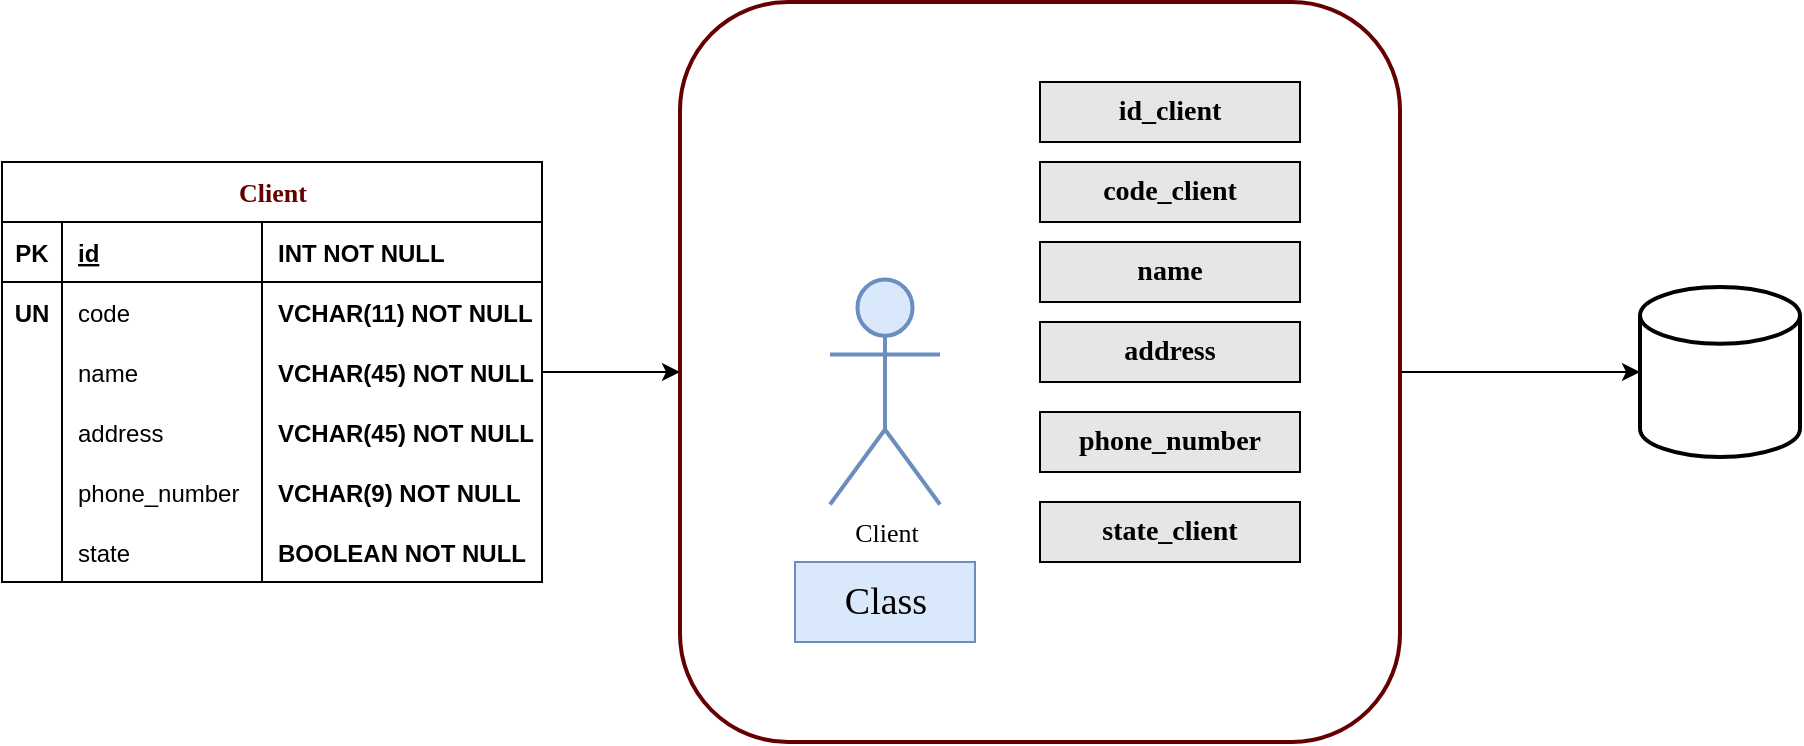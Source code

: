 <mxfile version="14.5.3" type="github">
  <diagram id="8Nvgd8Eab-I_yYJ0Jjzt" name="Page-1">
    <mxGraphModel dx="1319" dy="953" grid="0" gridSize="10" guides="1" tooltips="1" connect="1" arrows="1" fold="1" page="0" pageScale="1" pageWidth="827" pageHeight="1169" math="0" shadow="0">
      <root>
        <mxCell id="0" />
        <mxCell id="1" parent="0" />
        <mxCell id="LH-airkl6y37wP08uyL1-121" style="edgeStyle=orthogonalEdgeStyle;rounded=0;orthogonalLoop=1;jettySize=auto;html=1;fontFamily=JetBrains Mono;fontSource=https%3A%2F%2Ffonts.googleapis.com%2Fcss%3Ffamily%3DJetBrains%2BMono;fontSize=14;fontColor=#000000;" edge="1" parent="1" source="LH-airkl6y37wP08uyL1-119" target="LH-airkl6y37wP08uyL1-120">
          <mxGeometry relative="1" as="geometry" />
        </mxCell>
        <mxCell id="LH-airkl6y37wP08uyL1-119" value="" style="rounded=1;whiteSpace=wrap;html=1;shadow=0;labelBackgroundColor=#E6E6E6;sketch=0;strokeWidth=2;gradientColor=none;fontFamily=JetBrains Mono;fontSource=https%3A%2F%2Ffonts.googleapis.com%2Fcss%3Ffamily%3DJetBrains%2BMono;fontSize=14;fontColor=#000000;align=center;fillColor=#FFFFFF;strokeColor=#660000;" vertex="1" parent="1">
          <mxGeometry x="380" width="360" height="370" as="geometry" />
        </mxCell>
        <mxCell id="LH-airkl6y37wP08uyL1-34" value="" style="edgeStyle=orthogonalEdgeStyle;rounded=0;orthogonalLoop=1;jettySize=auto;html=1;fontFamily=JetBrains Mono;fontSource=https%3A%2F%2Ffonts.googleapis.com%2Fcss%3Ffamily%3DJetBrains%2BMono;fontSize=13;fontColor=#3399FF;" edge="1" parent="1" source="LH-airkl6y37wP08uyL1-16">
          <mxGeometry relative="1" as="geometry">
            <mxPoint x="350" y="185" as="targetPoint" />
          </mxGeometry>
        </mxCell>
        <mxCell id="LH-airkl6y37wP08uyL1-42" value="&lt;font style=&quot;font-size: 13px&quot;&gt;Client&lt;/font&gt;" style="shape=umlActor;verticalLabelPosition=bottom;verticalAlign=top;html=1;outlineConnect=0;fontFamily=JetBrains Mono;fontSource=https%3A%2F%2Ffonts.googleapis.com%2Fcss%3Ffamily%3DJetBrains%2BMono;fontSize=14;fontStyle=0;fillColor=#dae8fc;strokeColor=#6c8ebf;strokeWidth=2;shadow=0;sketch=0;align=center;" vertex="1" parent="1">
          <mxGeometry x="455" y="138.75" width="55" height="112.5" as="geometry" />
        </mxCell>
        <mxCell id="LH-airkl6y37wP08uyL1-43" value="&lt;font color=&quot;#660000&quot;&gt;Client&lt;/font&gt;" style="shape=table;startSize=30;container=1;collapsible=1;childLayout=tableLayout;fixedRows=1;rowLines=0;fontStyle=1;align=center;resizeLast=1;shadow=0;labelBackgroundColor=#ffffff;sketch=0;strokeWidth=1;fontFamily=JetBrains Mono;fontSource=https%3A%2F%2Ffonts.googleapis.com%2Fcss%3Ffamily%3DJetBrains%2BMono;fontSize=13;fontColor=#3399FF;html=1;swimlaneFillColor=none;resizeLastRow=0;columnLines=1;horizontal=1;" vertex="1" parent="1">
          <mxGeometry x="41" y="80" width="270" height="210" as="geometry">
            <mxRectangle x="40" y="90" width="150" height="30" as="alternateBounds" />
          </mxGeometry>
        </mxCell>
        <mxCell id="LH-airkl6y37wP08uyL1-44" value="" style="shape=partialRectangle;collapsible=0;dropTarget=0;pointerEvents=0;fillColor=none;top=0;left=0;bottom=1;right=0;points=[[0,0.5],[1,0.5]];portConstraint=eastwest;" vertex="1" parent="LH-airkl6y37wP08uyL1-43">
          <mxGeometry y="30" width="270" height="30" as="geometry" />
        </mxCell>
        <mxCell id="LH-airkl6y37wP08uyL1-45" value="PK" style="shape=partialRectangle;connectable=0;fillColor=none;top=0;left=0;bottom=0;right=0;fontStyle=1;overflow=hidden;" vertex="1" parent="LH-airkl6y37wP08uyL1-44">
          <mxGeometry width="30" height="30" as="geometry" />
        </mxCell>
        <mxCell id="LH-airkl6y37wP08uyL1-46" value="id" style="shape=partialRectangle;connectable=0;fillColor=none;top=0;left=0;bottom=0;right=0;align=left;spacingLeft=6;fontStyle=5;overflow=hidden;" vertex="1" parent="LH-airkl6y37wP08uyL1-44">
          <mxGeometry x="30" width="100" height="30" as="geometry" />
        </mxCell>
        <mxCell id="LH-airkl6y37wP08uyL1-103" value="INT NOT NULL" style="shape=partialRectangle;connectable=0;fillColor=none;top=0;left=0;bottom=0;right=0;align=left;spacingLeft=6;fontStyle=1;overflow=hidden;" vertex="1" parent="LH-airkl6y37wP08uyL1-44">
          <mxGeometry x="130" width="140" height="30" as="geometry" />
        </mxCell>
        <mxCell id="LH-airkl6y37wP08uyL1-47" value="" style="shape=partialRectangle;collapsible=0;dropTarget=0;pointerEvents=0;fillColor=none;top=0;left=0;bottom=0;right=0;points=[[0,0.5],[1,0.5]];portConstraint=eastwest;" vertex="1" parent="LH-airkl6y37wP08uyL1-43">
          <mxGeometry y="60" width="270" height="30" as="geometry" />
        </mxCell>
        <mxCell id="LH-airkl6y37wP08uyL1-48" value="UN" style="shape=partialRectangle;connectable=0;fillColor=none;top=0;left=0;bottom=0;right=0;editable=1;overflow=hidden;fontStyle=1" vertex="1" parent="LH-airkl6y37wP08uyL1-47">
          <mxGeometry width="30" height="30" as="geometry" />
        </mxCell>
        <mxCell id="LH-airkl6y37wP08uyL1-49" value="code" style="shape=partialRectangle;connectable=0;fillColor=none;top=0;left=0;bottom=0;right=0;align=left;spacingLeft=6;overflow=hidden;" vertex="1" parent="LH-airkl6y37wP08uyL1-47">
          <mxGeometry x="30" width="100" height="30" as="geometry" />
        </mxCell>
        <mxCell id="LH-airkl6y37wP08uyL1-104" value="VCHAR(11) NOT NULL" style="shape=partialRectangle;connectable=0;fillColor=none;top=0;left=0;bottom=0;right=0;align=left;spacingLeft=6;overflow=hidden;fontStyle=1" vertex="1" parent="LH-airkl6y37wP08uyL1-47">
          <mxGeometry x="130" width="140" height="30" as="geometry" />
        </mxCell>
        <mxCell id="LH-airkl6y37wP08uyL1-50" value="" style="shape=partialRectangle;collapsible=0;dropTarget=0;pointerEvents=0;fillColor=none;top=0;left=0;bottom=0;right=0;points=[[0,0.5],[1,0.5]];portConstraint=eastwest;" vertex="1" parent="LH-airkl6y37wP08uyL1-43">
          <mxGeometry y="90" width="270" height="30" as="geometry" />
        </mxCell>
        <mxCell id="LH-airkl6y37wP08uyL1-51" value="" style="shape=partialRectangle;connectable=0;fillColor=none;top=0;left=0;bottom=0;right=0;editable=1;overflow=hidden;" vertex="1" parent="LH-airkl6y37wP08uyL1-50">
          <mxGeometry width="30" height="30" as="geometry" />
        </mxCell>
        <mxCell id="LH-airkl6y37wP08uyL1-52" value="name" style="shape=partialRectangle;connectable=0;fillColor=none;top=0;left=0;bottom=0;right=0;align=left;spacingLeft=6;overflow=hidden;" vertex="1" parent="LH-airkl6y37wP08uyL1-50">
          <mxGeometry x="30" width="100" height="30" as="geometry" />
        </mxCell>
        <mxCell id="LH-airkl6y37wP08uyL1-105" value="VCHAR(45) NOT NULL" style="shape=partialRectangle;connectable=0;fillColor=none;top=0;left=0;bottom=0;right=0;align=left;spacingLeft=6;overflow=hidden;fontStyle=1" vertex="1" parent="LH-airkl6y37wP08uyL1-50">
          <mxGeometry x="130" width="140" height="30" as="geometry" />
        </mxCell>
        <mxCell id="LH-airkl6y37wP08uyL1-53" value="" style="shape=partialRectangle;collapsible=0;dropTarget=0;pointerEvents=0;fillColor=none;top=0;left=0;bottom=0;right=0;points=[[0,0.5],[1,0.5]];portConstraint=eastwest;" vertex="1" parent="LH-airkl6y37wP08uyL1-43">
          <mxGeometry y="120" width="270" height="30" as="geometry" />
        </mxCell>
        <mxCell id="LH-airkl6y37wP08uyL1-54" value="" style="shape=partialRectangle;connectable=0;fillColor=none;top=0;left=0;bottom=0;right=0;editable=1;overflow=hidden;" vertex="1" parent="LH-airkl6y37wP08uyL1-53">
          <mxGeometry width="30" height="30" as="geometry" />
        </mxCell>
        <mxCell id="LH-airkl6y37wP08uyL1-55" value="address" style="shape=partialRectangle;connectable=0;fillColor=none;top=0;left=0;bottom=0;right=0;align=left;spacingLeft=6;overflow=hidden;" vertex="1" parent="LH-airkl6y37wP08uyL1-53">
          <mxGeometry x="30" width="100" height="30" as="geometry" />
        </mxCell>
        <mxCell id="LH-airkl6y37wP08uyL1-106" value="VCHAR(45) NOT NULL" style="shape=partialRectangle;connectable=0;fillColor=none;top=0;left=0;bottom=0;right=0;align=left;spacingLeft=6;overflow=hidden;fontStyle=1" vertex="1" parent="LH-airkl6y37wP08uyL1-53">
          <mxGeometry x="130" width="140" height="30" as="geometry" />
        </mxCell>
        <mxCell id="LH-airkl6y37wP08uyL1-56" value="" style="shape=partialRectangle;collapsible=0;dropTarget=0;pointerEvents=0;fillColor=none;top=0;left=0;bottom=0;right=0;points=[[0,0.5],[1,0.5]];portConstraint=eastwest;" vertex="1" parent="LH-airkl6y37wP08uyL1-43">
          <mxGeometry y="150" width="270" height="30" as="geometry" />
        </mxCell>
        <mxCell id="LH-airkl6y37wP08uyL1-57" value="" style="shape=partialRectangle;connectable=0;fillColor=none;top=0;left=0;bottom=0;right=0;editable=1;overflow=hidden;" vertex="1" parent="LH-airkl6y37wP08uyL1-56">
          <mxGeometry width="30" height="30" as="geometry" />
        </mxCell>
        <mxCell id="LH-airkl6y37wP08uyL1-58" value="phone_number" style="shape=partialRectangle;connectable=0;fillColor=none;top=0;left=0;bottom=0;right=0;align=left;spacingLeft=6;overflow=hidden;" vertex="1" parent="LH-airkl6y37wP08uyL1-56">
          <mxGeometry x="30" width="100" height="30" as="geometry" />
        </mxCell>
        <mxCell id="LH-airkl6y37wP08uyL1-107" value="VCHAR(9) NOT NULL" style="shape=partialRectangle;connectable=0;fillColor=none;top=0;left=0;bottom=0;right=0;align=left;spacingLeft=6;overflow=hidden;fontStyle=1" vertex="1" parent="LH-airkl6y37wP08uyL1-56">
          <mxGeometry x="130" width="140" height="30" as="geometry" />
        </mxCell>
        <mxCell id="LH-airkl6y37wP08uyL1-59" value="" style="shape=partialRectangle;collapsible=0;dropTarget=0;pointerEvents=0;fillColor=none;top=0;left=0;bottom=0;right=0;points=[[0,0.5],[1,0.5]];portConstraint=eastwest;" vertex="1" parent="LH-airkl6y37wP08uyL1-43">
          <mxGeometry y="180" width="270" height="30" as="geometry" />
        </mxCell>
        <mxCell id="LH-airkl6y37wP08uyL1-60" value="" style="shape=partialRectangle;connectable=0;fillColor=none;top=0;left=0;bottom=0;right=0;editable=1;overflow=hidden;" vertex="1" parent="LH-airkl6y37wP08uyL1-59">
          <mxGeometry width="30" height="30" as="geometry" />
        </mxCell>
        <mxCell id="LH-airkl6y37wP08uyL1-61" value="state" style="shape=partialRectangle;connectable=0;fillColor=none;top=0;left=0;bottom=0;right=0;align=left;spacingLeft=6;overflow=hidden;" vertex="1" parent="LH-airkl6y37wP08uyL1-59">
          <mxGeometry x="30" width="100" height="30" as="geometry" />
        </mxCell>
        <mxCell id="LH-airkl6y37wP08uyL1-108" value="BOOLEAN NOT NULL" style="shape=partialRectangle;connectable=0;fillColor=none;top=0;left=0;bottom=0;right=0;align=left;spacingLeft=6;overflow=hidden;fontStyle=1" vertex="1" parent="LH-airkl6y37wP08uyL1-59">
          <mxGeometry x="130" width="140" height="30" as="geometry" />
        </mxCell>
        <mxCell id="LH-airkl6y37wP08uyL1-62" value="" style="edgeStyle=orthogonalEdgeStyle;rounded=0;orthogonalLoop=1;jettySize=auto;html=1;fontFamily=JetBrains Mono;fontSource=https%3A%2F%2Ffonts.googleapis.com%2Fcss%3Ffamily%3DJetBrains%2BMono;fontSize=13;fontColor=#3399FF;entryX=0;entryY=0.5;entryDx=0;entryDy=0;" edge="1" parent="1" source="LH-airkl6y37wP08uyL1-50" target="LH-airkl6y37wP08uyL1-119">
          <mxGeometry relative="1" as="geometry" />
        </mxCell>
        <mxCell id="LH-airkl6y37wP08uyL1-110" value="Class" style="rounded=0;whiteSpace=wrap;html=1;shadow=0;labelBackgroundColor=#DAE8FC;sketch=0;strokeWidth=1;fontFamily=JetBrains Mono;fontSource=https%3A%2F%2Ffonts.googleapis.com%2Fcss%3Ffamily%3DJetBrains%2BMono;fontSize=19;fontStyle=0;strokeColor=#6c8ebf;fillColor=#DAE8FC;" vertex="1" parent="1">
          <mxGeometry x="437.5" y="280" width="90" height="40" as="geometry" />
        </mxCell>
        <mxCell id="LH-airkl6y37wP08uyL1-111" value="id_client" style="rounded=0;whiteSpace=wrap;html=1;shadow=0;labelBackgroundColor=#E6E6E6;sketch=0;strokeWidth=1;gradientColor=none;fontFamily=JetBrains Mono;fontSource=https%3A%2F%2Ffonts.googleapis.com%2Fcss%3Ffamily%3DJetBrains%2BMono;fontSize=14;fontColor=#000000;align=center;fontStyle=1;fillColor=#E6E6E6;" vertex="1" parent="1">
          <mxGeometry x="560" y="40" width="130" height="30" as="geometry" />
        </mxCell>
        <mxCell id="LH-airkl6y37wP08uyL1-113" value="code_client" style="rounded=0;whiteSpace=wrap;html=1;shadow=0;labelBackgroundColor=#E6E6E6;sketch=0;strokeWidth=1;gradientColor=none;fontFamily=JetBrains Mono;fontSource=https%3A%2F%2Ffonts.googleapis.com%2Fcss%3Ffamily%3DJetBrains%2BMono;fontSize=14;fontColor=#000000;align=center;fontStyle=1;fillColor=#E6E6E6;" vertex="1" parent="1">
          <mxGeometry x="560" y="80" width="130" height="30" as="geometry" />
        </mxCell>
        <mxCell id="LH-airkl6y37wP08uyL1-114" value="name" style="rounded=0;whiteSpace=wrap;html=1;shadow=0;labelBackgroundColor=#E6E6E6;sketch=0;strokeWidth=1;gradientColor=none;fontFamily=JetBrains Mono;fontSource=https%3A%2F%2Ffonts.googleapis.com%2Fcss%3Ffamily%3DJetBrains%2BMono;fontSize=14;fontColor=#000000;align=center;fontStyle=1;fillColor=#E6E6E6;" vertex="1" parent="1">
          <mxGeometry x="560" y="120" width="130" height="30" as="geometry" />
        </mxCell>
        <mxCell id="LH-airkl6y37wP08uyL1-115" value="address" style="rounded=0;whiteSpace=wrap;html=1;shadow=0;labelBackgroundColor=#E6E6E6;sketch=0;strokeWidth=1;gradientColor=none;fontFamily=JetBrains Mono;fontSource=https%3A%2F%2Ffonts.googleapis.com%2Fcss%3Ffamily%3DJetBrains%2BMono;fontSize=14;fontColor=#000000;align=center;fontStyle=1;fillColor=#E6E6E6;" vertex="1" parent="1">
          <mxGeometry x="560" y="160" width="130" height="30" as="geometry" />
        </mxCell>
        <mxCell id="LH-airkl6y37wP08uyL1-116" value="phone_number" style="rounded=0;whiteSpace=wrap;html=1;shadow=0;labelBackgroundColor=#E6E6E6;sketch=0;strokeWidth=1;gradientColor=none;fontFamily=JetBrains Mono;fontSource=https%3A%2F%2Ffonts.googleapis.com%2Fcss%3Ffamily%3DJetBrains%2BMono;fontSize=14;fontColor=#000000;align=center;fontStyle=1;fillColor=#E6E6E6;" vertex="1" parent="1">
          <mxGeometry x="560" y="205" width="130" height="30" as="geometry" />
        </mxCell>
        <mxCell id="LH-airkl6y37wP08uyL1-118" value="state_client" style="rounded=0;whiteSpace=wrap;html=1;shadow=0;labelBackgroundColor=#E6E6E6;sketch=0;strokeWidth=1;gradientColor=none;fontFamily=JetBrains Mono;fontSource=https%3A%2F%2Ffonts.googleapis.com%2Fcss%3Ffamily%3DJetBrains%2BMono;fontSize=14;fontColor=#000000;align=center;fontStyle=1;fillColor=#E6E6E6;" vertex="1" parent="1">
          <mxGeometry x="560" y="250" width="130" height="30" as="geometry" />
        </mxCell>
        <mxCell id="LH-airkl6y37wP08uyL1-120" value="" style="strokeWidth=2;html=1;shape=mxgraph.flowchart.database;whiteSpace=wrap;shadow=0;labelBackgroundColor=#E6E6E6;sketch=0;fillColor=#FFFFFF;gradientColor=none;fontFamily=JetBrains Mono;fontSource=https%3A%2F%2Ffonts.googleapis.com%2Fcss%3Ffamily%3DJetBrains%2BMono;fontSize=14;fontColor=#000000;align=center;" vertex="1" parent="1">
          <mxGeometry x="860" y="142.5" width="80" height="85" as="geometry" />
        </mxCell>
      </root>
    </mxGraphModel>
  </diagram>
</mxfile>
